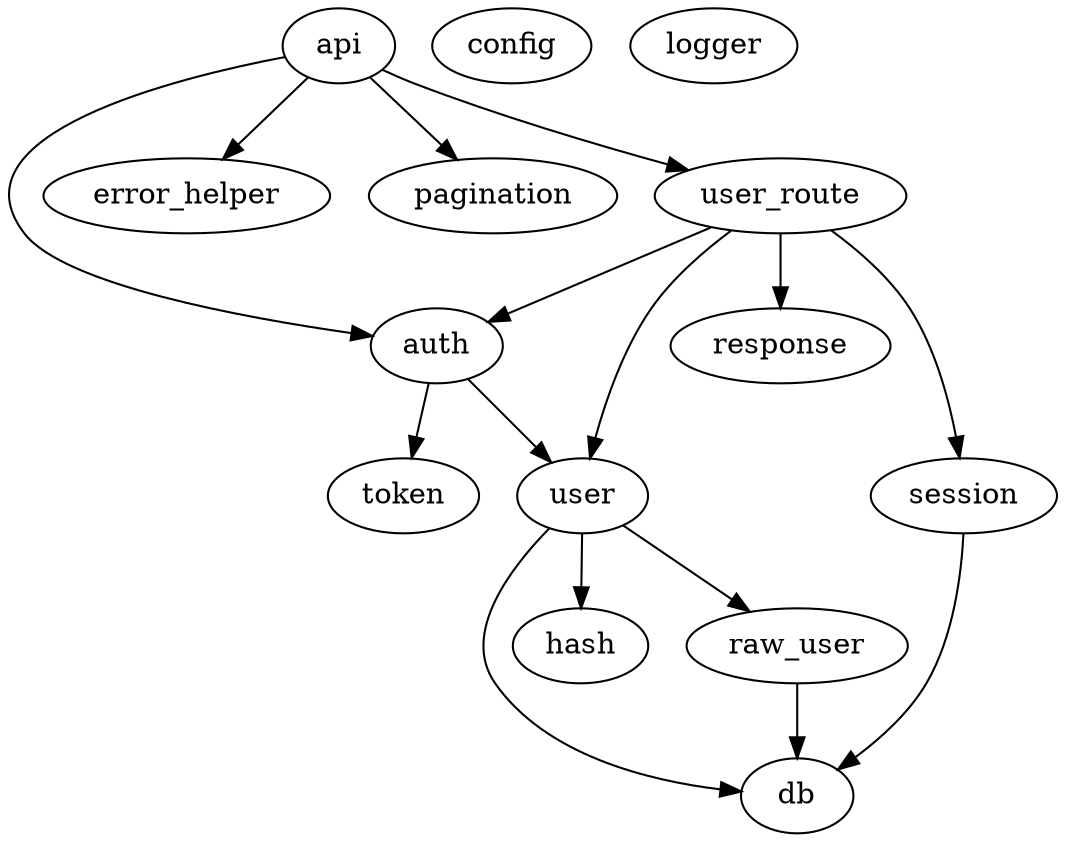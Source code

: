digraph YourDI { api -> { auth error_helper pagination user_route } auth -> { user token } config -> {  } db -> {  } error_helper -> {  } hash -> {  } logger -> {  } pagination -> {  } raw_user -> { db } response -> {  } session -> { db } token -> {  } user -> { db hash raw_user } user_route -> { user auth session response }  }